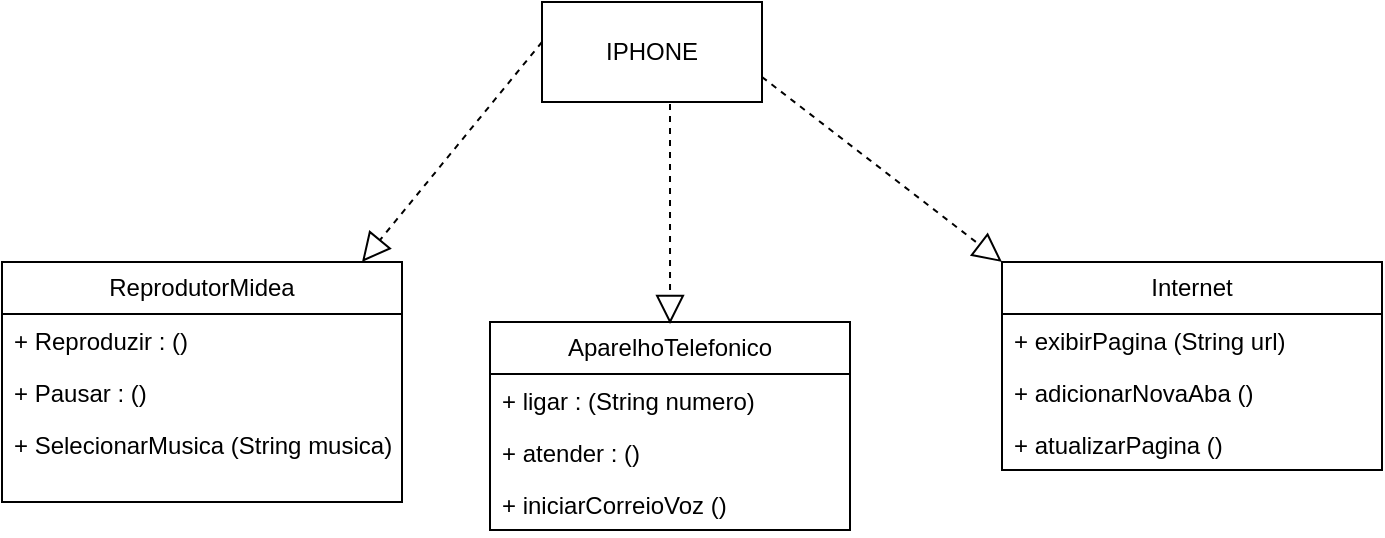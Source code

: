 <mxfile version="24.5.4" type="device">
  <diagram name="Página-1" id="OAh3epAaTYaTGf-QvEOR">
    <mxGraphModel dx="1434" dy="1949" grid="1" gridSize="10" guides="1" tooltips="1" connect="1" arrows="1" fold="1" page="1" pageScale="1" pageWidth="827" pageHeight="1169" math="0" shadow="0">
      <root>
        <mxCell id="0" />
        <mxCell id="1" parent="0" />
        <mxCell id="xM69IAQRNkZL_qqdETkQ-2" value="IPHONE" style="html=1;whiteSpace=wrap;" vertex="1" parent="1">
          <mxGeometry x="350" y="-690" width="110" height="50" as="geometry" />
        </mxCell>
        <mxCell id="xM69IAQRNkZL_qqdETkQ-5" value="ReprodutorMidea" style="swimlane;fontStyle=0;childLayout=stackLayout;horizontal=1;startSize=26;fillColor=none;horizontalStack=0;resizeParent=1;resizeParentMax=0;resizeLast=0;collapsible=1;marginBottom=0;whiteSpace=wrap;html=1;" vertex="1" parent="1">
          <mxGeometry x="80" y="-560" width="200" height="120" as="geometry" />
        </mxCell>
        <mxCell id="xM69IAQRNkZL_qqdETkQ-6" value="+ Reproduzir : ()&lt;div&gt;&lt;br&gt;&lt;/div&gt;" style="text;strokeColor=none;fillColor=none;align=left;verticalAlign=top;spacingLeft=4;spacingRight=4;overflow=hidden;rotatable=0;points=[[0,0.5],[1,0.5]];portConstraint=eastwest;whiteSpace=wrap;html=1;" vertex="1" parent="xM69IAQRNkZL_qqdETkQ-5">
          <mxGeometry y="26" width="200" height="26" as="geometry" />
        </mxCell>
        <mxCell id="xM69IAQRNkZL_qqdETkQ-7" value="+ Pausar : ()" style="text;strokeColor=none;fillColor=none;align=left;verticalAlign=top;spacingLeft=4;spacingRight=4;overflow=hidden;rotatable=0;points=[[0,0.5],[1,0.5]];portConstraint=eastwest;whiteSpace=wrap;html=1;" vertex="1" parent="xM69IAQRNkZL_qqdETkQ-5">
          <mxGeometry y="52" width="200" height="26" as="geometry" />
        </mxCell>
        <mxCell id="xM69IAQRNkZL_qqdETkQ-8" value="+ SelecionarMusica (String musica)" style="text;strokeColor=none;fillColor=none;align=left;verticalAlign=top;spacingLeft=4;spacingRight=4;overflow=hidden;rotatable=0;points=[[0,0.5],[1,0.5]];portConstraint=eastwest;whiteSpace=wrap;html=1;" vertex="1" parent="xM69IAQRNkZL_qqdETkQ-5">
          <mxGeometry y="78" width="200" height="42" as="geometry" />
        </mxCell>
        <mxCell id="xM69IAQRNkZL_qqdETkQ-9" value="AparelhoTelefonico" style="swimlane;fontStyle=0;childLayout=stackLayout;horizontal=1;startSize=26;fillColor=none;horizontalStack=0;resizeParent=1;resizeParentMax=0;resizeLast=0;collapsible=1;marginBottom=0;whiteSpace=wrap;html=1;" vertex="1" parent="1">
          <mxGeometry x="324" y="-530" width="180" height="104" as="geometry" />
        </mxCell>
        <mxCell id="xM69IAQRNkZL_qqdETkQ-10" value="+ ligar : (String numero)&lt;span style=&quot;white-space: pre;&quot;&gt;&#x9;&lt;/span&gt;&lt;span style=&quot;white-space: pre;&quot;&gt;&#x9;&lt;/span&gt;" style="text;strokeColor=none;fillColor=none;align=left;verticalAlign=top;spacingLeft=4;spacingRight=4;overflow=hidden;rotatable=0;points=[[0,0.5],[1,0.5]];portConstraint=eastwest;whiteSpace=wrap;html=1;" vertex="1" parent="xM69IAQRNkZL_qqdETkQ-9">
          <mxGeometry y="26" width="180" height="26" as="geometry" />
        </mxCell>
        <mxCell id="xM69IAQRNkZL_qqdETkQ-11" value="+ atender : ()" style="text;strokeColor=none;fillColor=none;align=left;verticalAlign=top;spacingLeft=4;spacingRight=4;overflow=hidden;rotatable=0;points=[[0,0.5],[1,0.5]];portConstraint=eastwest;whiteSpace=wrap;html=1;" vertex="1" parent="xM69IAQRNkZL_qqdETkQ-9">
          <mxGeometry y="52" width="180" height="26" as="geometry" />
        </mxCell>
        <mxCell id="xM69IAQRNkZL_qqdETkQ-12" value="+ iniciarCorreioVoz ()" style="text;strokeColor=none;fillColor=none;align=left;verticalAlign=top;spacingLeft=4;spacingRight=4;overflow=hidden;rotatable=0;points=[[0,0.5],[1,0.5]];portConstraint=eastwest;whiteSpace=wrap;html=1;" vertex="1" parent="xM69IAQRNkZL_qqdETkQ-9">
          <mxGeometry y="78" width="180" height="26" as="geometry" />
        </mxCell>
        <mxCell id="xM69IAQRNkZL_qqdETkQ-13" value="Internet" style="swimlane;fontStyle=0;childLayout=stackLayout;horizontal=1;startSize=26;fillColor=none;horizontalStack=0;resizeParent=1;resizeParentMax=0;resizeLast=0;collapsible=1;marginBottom=0;whiteSpace=wrap;html=1;" vertex="1" parent="1">
          <mxGeometry x="580" y="-560" width="190" height="104" as="geometry" />
        </mxCell>
        <mxCell id="xM69IAQRNkZL_qqdETkQ-14" value="+ exibirPagina (String url)" style="text;strokeColor=none;fillColor=none;align=left;verticalAlign=top;spacingLeft=4;spacingRight=4;overflow=hidden;rotatable=0;points=[[0,0.5],[1,0.5]];portConstraint=eastwest;whiteSpace=wrap;html=1;" vertex="1" parent="xM69IAQRNkZL_qqdETkQ-13">
          <mxGeometry y="26" width="190" height="26" as="geometry" />
        </mxCell>
        <mxCell id="xM69IAQRNkZL_qqdETkQ-15" value="+ adicionarNovaAba ()" style="text;strokeColor=none;fillColor=none;align=left;verticalAlign=top;spacingLeft=4;spacingRight=4;overflow=hidden;rotatable=0;points=[[0,0.5],[1,0.5]];portConstraint=eastwest;whiteSpace=wrap;html=1;" vertex="1" parent="xM69IAQRNkZL_qqdETkQ-13">
          <mxGeometry y="52" width="190" height="26" as="geometry" />
        </mxCell>
        <mxCell id="xM69IAQRNkZL_qqdETkQ-16" value="+ atualizarPagina ()" style="text;strokeColor=none;fillColor=none;align=left;verticalAlign=top;spacingLeft=4;spacingRight=4;overflow=hidden;rotatable=0;points=[[0,0.5],[1,0.5]];portConstraint=eastwest;whiteSpace=wrap;html=1;" vertex="1" parent="xM69IAQRNkZL_qqdETkQ-13">
          <mxGeometry y="78" width="190" height="26" as="geometry" />
        </mxCell>
        <mxCell id="xM69IAQRNkZL_qqdETkQ-30" value="" style="endArrow=block;dashed=1;endFill=0;endSize=12;html=1;rounded=0;exitX=0;exitY=1;exitDx=0;exitDy=0;" edge="1" parent="1">
          <mxGeometry width="160" relative="1" as="geometry">
            <mxPoint x="350" y="-670" as="sourcePoint" />
            <mxPoint x="260" y="-560" as="targetPoint" />
          </mxGeometry>
        </mxCell>
        <mxCell id="xM69IAQRNkZL_qqdETkQ-31" value="" style="endArrow=block;dashed=1;endFill=0;endSize=12;html=1;rounded=0;exitX=0.607;exitY=1;exitDx=0;exitDy=0;exitPerimeter=0;" edge="1" parent="1">
          <mxGeometry width="160" relative="1" as="geometry">
            <mxPoint x="414" y="-639" as="sourcePoint" />
            <mxPoint x="414.02" y="-529" as="targetPoint" />
          </mxGeometry>
        </mxCell>
        <mxCell id="xM69IAQRNkZL_qqdETkQ-33" value="" style="endArrow=block;dashed=1;endFill=0;endSize=12;html=1;rounded=0;exitX=1;exitY=0.75;exitDx=0;exitDy=0;" edge="1" parent="1" source="xM69IAQRNkZL_qqdETkQ-2">
          <mxGeometry width="160" relative="1" as="geometry">
            <mxPoint x="570" y="-672" as="sourcePoint" />
            <mxPoint x="580" y="-560" as="targetPoint" />
          </mxGeometry>
        </mxCell>
      </root>
    </mxGraphModel>
  </diagram>
</mxfile>
